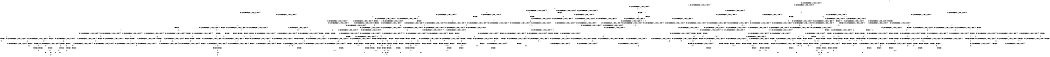 digraph BCG {
size = "7, 10.5";
center = TRUE;
node [shape = circle];
0 [peripheries = 2];
0 -> 1 [label = "EX !0 !ATOMIC_EXCH_BRANCH (1, +1, TRUE, +0, 3, TRUE) !{0}"];
0 -> 2 [label = "EX !2 !ATOMIC_EXCH_BRANCH (1, +0, TRUE, +0, 1, TRUE) !{0}"];
0 -> 3 [label = "EX !1 !ATOMIC_EXCH_BRANCH (1, +1, TRUE, +0, 2, TRUE) !{0}"];
0 -> 4 [label = "EX !0 !ATOMIC_EXCH_BRANCH (1, +1, TRUE, +0, 3, TRUE) !{0}"];
1 -> 5 [label = "EX !2 !ATOMIC_EXCH_BRANCH (1, +0, TRUE, +0, 1, FALSE) !{0}"];
1 -> 6 [label = "EX !1 !ATOMIC_EXCH_BRANCH (1, +1, TRUE, +0, 2, FALSE) !{0}"];
1 -> 7 [label = "TERMINATE !0"];
2 -> 2 [label = "EX !2 !ATOMIC_EXCH_BRANCH (1, +0, TRUE, +0, 1, TRUE) !{0}"];
2 -> 8 [label = "EX !0 !ATOMIC_EXCH_BRANCH (1, +1, TRUE, +0, 3, TRUE) !{0}"];
2 -> 9 [label = "EX !1 !ATOMIC_EXCH_BRANCH (1, +1, TRUE, +0, 2, TRUE) !{0}"];
2 -> 10 [label = "EX !0 !ATOMIC_EXCH_BRANCH (1, +1, TRUE, +0, 3, TRUE) !{0}"];
3 -> 11 [label = "EX !0 !ATOMIC_EXCH_BRANCH (1, +1, TRUE, +0, 3, FALSE) !{0}"];
3 -> 12 [label = "EX !2 !ATOMIC_EXCH_BRANCH (1, +0, TRUE, +0, 1, FALSE) !{0}"];
3 -> 13 [label = "TERMINATE !1"];
3 -> 14 [label = "EX !0 !ATOMIC_EXCH_BRANCH (1, +1, TRUE, +0, 3, FALSE) !{0}"];
4 -> 15 [label = "EX !2 !ATOMIC_EXCH_BRANCH (1, +0, TRUE, +0, 1, FALSE) !{0}"];
4 -> 16 [label = "EX !1 !ATOMIC_EXCH_BRANCH (1, +1, TRUE, +0, 2, FALSE) !{0}"];
4 -> 17 [label = "TERMINATE !0"];
5 -> 18 [label = "EX !1 !ATOMIC_EXCH_BRANCH (1, +1, TRUE, +0, 2, TRUE) !{0}"];
5 -> 19 [label = "TERMINATE !0"];
5 -> 20 [label = "TERMINATE !2"];
6 -> 21 [label = "EX !2 !ATOMIC_EXCH_BRANCH (1, +0, TRUE, +0, 1, FALSE) !{0}"];
6 -> 22 [label = "TERMINATE !0"];
6 -> 23 [label = "TERMINATE !1"];
7 -> 24 [label = "EX !2 !ATOMIC_EXCH_BRANCH (1, +0, TRUE, +0, 1, FALSE) !{1}"];
7 -> 25 [label = "EX !1 !ATOMIC_EXCH_BRANCH (1, +1, TRUE, +0, 2, FALSE) !{1}"];
7 -> 26 [label = "EX !1 !ATOMIC_EXCH_BRANCH (1, +1, TRUE, +0, 2, FALSE) !{1}"];
8 -> 5 [label = "EX !2 !ATOMIC_EXCH_BRANCH (1, +0, TRUE, +0, 1, FALSE) !{0}"];
8 -> 27 [label = "EX !1 !ATOMIC_EXCH_BRANCH (1, +1, TRUE, +0, 2, FALSE) !{0}"];
8 -> 28 [label = "TERMINATE !0"];
9 -> 12 [label = "EX !2 !ATOMIC_EXCH_BRANCH (1, +0, TRUE, +0, 1, FALSE) !{0}"];
9 -> 29 [label = "EX !0 !ATOMIC_EXCH_BRANCH (1, +1, TRUE, +0, 3, FALSE) !{0}"];
9 -> 30 [label = "TERMINATE !1"];
9 -> 31 [label = "EX !0 !ATOMIC_EXCH_BRANCH (1, +1, TRUE, +0, 3, FALSE) !{0}"];
10 -> 15 [label = "EX !2 !ATOMIC_EXCH_BRANCH (1, +0, TRUE, +0, 1, FALSE) !{0}"];
10 -> 32 [label = "EX !1 !ATOMIC_EXCH_BRANCH (1, +1, TRUE, +0, 2, FALSE) !{0}"];
10 -> 33 [label = "TERMINATE !0"];
11 -> 34 [label = "EX !0 !ATOMIC_EXCH_BRANCH (1, +0, TRUE, +1, 1, TRUE) !{0}"];
11 -> 35 [label = "EX !2 !ATOMIC_EXCH_BRANCH (1, +0, TRUE, +0, 1, FALSE) !{0}"];
11 -> 36 [label = "TERMINATE !1"];
11 -> 37 [label = "EX !0 !ATOMIC_EXCH_BRANCH (1, +0, TRUE, +1, 1, TRUE) !{0}"];
12 -> 18 [label = "EX !0 !ATOMIC_EXCH_BRANCH (1, +1, TRUE, +0, 3, TRUE) !{0}"];
12 -> 38 [label = "TERMINATE !2"];
12 -> 39 [label = "TERMINATE !1"];
12 -> 40 [label = "EX !0 !ATOMIC_EXCH_BRANCH (1, +1, TRUE, +0, 3, TRUE) !{0}"];
13 -> 41 [label = "EX !0 !ATOMIC_EXCH_BRANCH (1, +1, TRUE, +0, 3, FALSE) !{0}"];
13 -> 42 [label = "EX !2 !ATOMIC_EXCH_BRANCH (1, +0, TRUE, +0, 1, FALSE) !{0}"];
13 -> 43 [label = "EX !0 !ATOMIC_EXCH_BRANCH (1, +1, TRUE, +0, 3, FALSE) !{0}"];
14 -> 44 [label = "EX !2 !ATOMIC_EXCH_BRANCH (1, +0, TRUE, +0, 1, FALSE) !{0}"];
14 -> 45 [label = "TERMINATE !1"];
14 -> 37 [label = "EX !0 !ATOMIC_EXCH_BRANCH (1, +0, TRUE, +1, 1, TRUE) !{0}"];
15 -> 40 [label = "EX !1 !ATOMIC_EXCH_BRANCH (1, +1, TRUE, +0, 2, TRUE) !{0}"];
15 -> 46 [label = "TERMINATE !0"];
15 -> 47 [label = "TERMINATE !2"];
16 -> 48 [label = "EX !2 !ATOMIC_EXCH_BRANCH (1, +0, TRUE, +0, 1, FALSE) !{0}"];
16 -> 49 [label = "TERMINATE !0"];
16 -> 50 [label = "TERMINATE !1"];
17 -> 51 [label = "EX !2 !ATOMIC_EXCH_BRANCH (1, +0, TRUE, +0, 1, FALSE) !{1}"];
17 -> 52 [label = "EX !1 !ATOMIC_EXCH_BRANCH (1, +1, TRUE, +0, 2, FALSE) !{1}"];
18 -> 53 [label = "TERMINATE !0"];
18 -> 54 [label = "TERMINATE !2"];
18 -> 55 [label = "TERMINATE !1"];
19 -> 56 [label = "EX !1 !ATOMIC_EXCH_BRANCH (1, +1, TRUE, +0, 2, TRUE) !{1}"];
19 -> 57 [label = "TERMINATE !2"];
19 -> 58 [label = "EX !1 !ATOMIC_EXCH_BRANCH (1, +1, TRUE, +0, 2, TRUE) !{1}"];
20 -> 59 [label = "EX !1 !ATOMIC_EXCH_BRANCH (1, +1, TRUE, +0, 2, TRUE) !{0}"];
20 -> 60 [label = "TERMINATE !0"];
21 -> 61 [label = "TERMINATE !0"];
21 -> 62 [label = "TERMINATE !2"];
21 -> 63 [label = "TERMINATE !1"];
22 -> 64 [label = "EX !2 !ATOMIC_EXCH_BRANCH (1, +0, TRUE, +0, 1, FALSE) !{1}"];
22 -> 65 [label = "TERMINATE !1"];
23 -> 66 [label = "EX !2 !ATOMIC_EXCH_BRANCH (1, +0, TRUE, +0, 1, FALSE) !{0}"];
23 -> 67 [label = "TERMINATE !0"];
24 -> 56 [label = "EX !1 !ATOMIC_EXCH_BRANCH (1, +1, TRUE, +0, 2, TRUE) !{1}"];
24 -> 57 [label = "TERMINATE !2"];
24 -> 58 [label = "EX !1 !ATOMIC_EXCH_BRANCH (1, +1, TRUE, +0, 2, TRUE) !{1}"];
25 -> 64 [label = "EX !2 !ATOMIC_EXCH_BRANCH (1, +0, TRUE, +0, 1, FALSE) !{1}"];
25 -> 65 [label = "TERMINATE !1"];
26 -> 68 [label = "EX !2 !ATOMIC_EXCH_BRANCH (1, +0, TRUE, +0, 1, FALSE) !{1}"];
26 -> 69 [label = "TERMINATE !1"];
27 -> 21 [label = "EX !2 !ATOMIC_EXCH_BRANCH (1, +0, TRUE, +0, 1, FALSE) !{0}"];
27 -> 70 [label = "TERMINATE !0"];
27 -> 71 [label = "TERMINATE !1"];
28 -> 24 [label = "EX !2 !ATOMIC_EXCH_BRANCH (1, +0, TRUE, +0, 1, FALSE) !{1}"];
28 -> 72 [label = "EX !1 !ATOMIC_EXCH_BRANCH (1, +1, TRUE, +0, 2, FALSE) !{1}"];
28 -> 73 [label = "EX !1 !ATOMIC_EXCH_BRANCH (1, +1, TRUE, +0, 2, FALSE) !{1}"];
29 -> 74 [label = "EX !0 !ATOMIC_EXCH_BRANCH (1, +0, TRUE, +1, 1, TRUE) !{0}"];
29 -> 35 [label = "EX !2 !ATOMIC_EXCH_BRANCH (1, +0, TRUE, +0, 1, FALSE) !{0}"];
29 -> 75 [label = "TERMINATE !1"];
29 -> 76 [label = "EX !0 !ATOMIC_EXCH_BRANCH (1, +0, TRUE, +1, 1, TRUE) !{0}"];
30 -> 42 [label = "EX !2 !ATOMIC_EXCH_BRANCH (1, +0, TRUE, +0, 1, FALSE) !{0}"];
30 -> 77 [label = "EX !0 !ATOMIC_EXCH_BRANCH (1, +1, TRUE, +0, 3, FALSE) !{0}"];
30 -> 78 [label = "EX !0 !ATOMIC_EXCH_BRANCH (1, +1, TRUE, +0, 3, FALSE) !{0}"];
31 -> 44 [label = "EX !2 !ATOMIC_EXCH_BRANCH (1, +0, TRUE, +0, 1, FALSE) !{0}"];
31 -> 79 [label = "TERMINATE !1"];
31 -> 76 [label = "EX !0 !ATOMIC_EXCH_BRANCH (1, +0, TRUE, +1, 1, TRUE) !{0}"];
32 -> 48 [label = "EX !2 !ATOMIC_EXCH_BRANCH (1, +0, TRUE, +0, 1, FALSE) !{0}"];
32 -> 80 [label = "TERMINATE !0"];
32 -> 81 [label = "TERMINATE !1"];
33 -> 51 [label = "EX !2 !ATOMIC_EXCH_BRANCH (1, +0, TRUE, +0, 1, FALSE) !{1}"];
33 -> 82 [label = "EX !1 !ATOMIC_EXCH_BRANCH (1, +1, TRUE, +0, 2, FALSE) !{1}"];
34 -> 83 [label = "EX !0 !ATOMIC_EXCH_BRANCH (1, +1, TRUE, +0, 3, TRUE) !{0}"];
34 -> 84 [label = "EX !2 !ATOMIC_EXCH_BRANCH (1, +0, TRUE, +0, 1, TRUE) !{0}"];
34 -> 85 [label = "TERMINATE !1"];
34 -> 86 [label = "EX !0 !ATOMIC_EXCH_BRANCH (1, +1, TRUE, +0, 3, TRUE) !{0}"];
35 -> 87 [label = "EX !0 !ATOMIC_EXCH_BRANCH (1, +0, TRUE, +1, 1, FALSE) !{0}"];
35 -> 88 [label = "TERMINATE !2"];
35 -> 89 [label = "TERMINATE !1"];
35 -> 90 [label = "EX !0 !ATOMIC_EXCH_BRANCH (1, +0, TRUE, +1, 1, FALSE) !{0}"];
36 -> 91 [label = "EX !0 !ATOMIC_EXCH_BRANCH (1, +0, TRUE, +1, 1, TRUE) !{0}"];
36 -> 92 [label = "EX !2 !ATOMIC_EXCH_BRANCH (1, +0, TRUE, +0, 1, FALSE) !{0}"];
36 -> 93 [label = "EX !0 !ATOMIC_EXCH_BRANCH (1, +0, TRUE, +1, 1, TRUE) !{0}"];
37 -> 94 [label = "EX !2 !ATOMIC_EXCH_BRANCH (1, +0, TRUE, +0, 1, TRUE) !{0}"];
37 -> 95 [label = "TERMINATE !1"];
37 -> 86 [label = "EX !0 !ATOMIC_EXCH_BRANCH (1, +1, TRUE, +0, 3, TRUE) !{0}"];
38 -> 59 [label = "EX !0 !ATOMIC_EXCH_BRANCH (1, +1, TRUE, +0, 3, TRUE) !{0}"];
38 -> 96 [label = "TERMINATE !1"];
38 -> 97 [label = "EX !0 !ATOMIC_EXCH_BRANCH (1, +1, TRUE, +0, 3, TRUE) !{0}"];
39 -> 98 [label = "EX !0 !ATOMIC_EXCH_BRANCH (1, +1, TRUE, +0, 3, TRUE) !{0}"];
39 -> 96 [label = "TERMINATE !2"];
39 -> 99 [label = "EX !0 !ATOMIC_EXCH_BRANCH (1, +1, TRUE, +0, 3, TRUE) !{0}"];
40 -> 100 [label = "TERMINATE !0"];
40 -> 101 [label = "TERMINATE !2"];
40 -> 102 [label = "TERMINATE !1"];
41 -> 91 [label = "EX !0 !ATOMIC_EXCH_BRANCH (1, +0, TRUE, +1, 1, TRUE) !{0}"];
41 -> 92 [label = "EX !2 !ATOMIC_EXCH_BRANCH (1, +0, TRUE, +0, 1, FALSE) !{0}"];
41 -> 93 [label = "EX !0 !ATOMIC_EXCH_BRANCH (1, +0, TRUE, +1, 1, TRUE) !{0}"];
42 -> 98 [label = "EX !0 !ATOMIC_EXCH_BRANCH (1, +1, TRUE, +0, 3, TRUE) !{0}"];
42 -> 96 [label = "TERMINATE !2"];
42 -> 99 [label = "EX !0 !ATOMIC_EXCH_BRANCH (1, +1, TRUE, +0, 3, TRUE) !{0}"];
43 -> 103 [label = "EX !2 !ATOMIC_EXCH_BRANCH (1, +0, TRUE, +0, 1, FALSE) !{0}"];
43 -> 93 [label = "EX !0 !ATOMIC_EXCH_BRANCH (1, +0, TRUE, +1, 1, TRUE) !{0}"];
44 -> 104 [label = "TERMINATE !2"];
44 -> 105 [label = "TERMINATE !1"];
44 -> 90 [label = "EX !0 !ATOMIC_EXCH_BRANCH (1, +0, TRUE, +1, 1, FALSE) !{0}"];
45 -> 103 [label = "EX !2 !ATOMIC_EXCH_BRANCH (1, +0, TRUE, +0, 1, FALSE) !{0}"];
45 -> 93 [label = "EX !0 !ATOMIC_EXCH_BRANCH (1, +0, TRUE, +1, 1, TRUE) !{0}"];
46 -> 106 [label = "EX !1 !ATOMIC_EXCH_BRANCH (1, +1, TRUE, +0, 2, TRUE) !{1}"];
46 -> 107 [label = "TERMINATE !2"];
47 -> 97 [label = "EX !1 !ATOMIC_EXCH_BRANCH (1, +1, TRUE, +0, 2, TRUE) !{0}"];
47 -> 108 [label = "TERMINATE !0"];
48 -> 109 [label = "TERMINATE !0"];
48 -> 110 [label = "TERMINATE !2"];
48 -> 111 [label = "TERMINATE !1"];
49 -> 112 [label = "EX !2 !ATOMIC_EXCH_BRANCH (1, +0, TRUE, +0, 1, FALSE) !{1}"];
49 -> 113 [label = "TERMINATE !1"];
50 -> 114 [label = "EX !2 !ATOMIC_EXCH_BRANCH (1, +0, TRUE, +0, 1, FALSE) !{0}"];
50 -> 115 [label = "TERMINATE !0"];
51 -> 106 [label = "EX !1 !ATOMIC_EXCH_BRANCH (1, +1, TRUE, +0, 2, TRUE) !{1}"];
51 -> 107 [label = "TERMINATE !2"];
52 -> 112 [label = "EX !2 !ATOMIC_EXCH_BRANCH (1, +0, TRUE, +0, 1, FALSE) !{1}"];
52 -> 113 [label = "TERMINATE !1"];
53 -> 116 [label = "TERMINATE !2"];
53 -> 117 [label = "TERMINATE !1"];
54 -> 118 [label = "TERMINATE !0"];
54 -> 119 [label = "TERMINATE !1"];
55 -> 120 [label = "TERMINATE !0"];
55 -> 119 [label = "TERMINATE !2"];
56 -> 116 [label = "TERMINATE !2"];
56 -> 117 [label = "TERMINATE !1"];
57 -> 121 [label = "EX !1 !ATOMIC_EXCH_BRANCH (1, +1, TRUE, +0, 2, TRUE) !{1}"];
57 -> 122 [label = "EX !1 !ATOMIC_EXCH_BRANCH (1, +1, TRUE, +0, 2, TRUE) !{1}"];
58 -> 123 [label = "TERMINATE !2"];
58 -> 124 [label = "TERMINATE !1"];
59 -> 118 [label = "TERMINATE !0"];
59 -> 119 [label = "TERMINATE !1"];
60 -> 121 [label = "EX !1 !ATOMIC_EXCH_BRANCH (1, +1, TRUE, +0, 2, TRUE) !{1}"];
60 -> 122 [label = "EX !1 !ATOMIC_EXCH_BRANCH (1, +1, TRUE, +0, 2, TRUE) !{1}"];
61 -> 125 [label = "TERMINATE !2"];
61 -> 126 [label = "TERMINATE !1"];
62 -> 127 [label = "TERMINATE !0"];
62 -> 128 [label = "TERMINATE !1"];
63 -> 129 [label = "TERMINATE !0"];
63 -> 128 [label = "TERMINATE !2"];
64 -> 125 [label = "TERMINATE !2"];
64 -> 126 [label = "TERMINATE !1"];
65 -> 130 [label = "EX !2 !ATOMIC_EXCH_BRANCH (1, +0, TRUE, +0, 1, FALSE) !{2}"];
65 -> 131 [label = "EX !2 !ATOMIC_EXCH_BRANCH (1, +0, TRUE, +0, 1, FALSE) !{2}"];
66 -> 129 [label = "TERMINATE !0"];
66 -> 128 [label = "TERMINATE !2"];
67 -> 130 [label = "EX !2 !ATOMIC_EXCH_BRANCH (1, +0, TRUE, +0, 1, FALSE) !{2}"];
67 -> 131 [label = "EX !2 !ATOMIC_EXCH_BRANCH (1, +0, TRUE, +0, 1, FALSE) !{2}"];
68 -> 132 [label = "TERMINATE !2"];
68 -> 133 [label = "TERMINATE !1"];
69 -> 134 [label = "EX !2 !ATOMIC_EXCH_BRANCH (1, +0, TRUE, +0, 1, FALSE) !{2}"];
70 -> 64 [label = "EX !2 !ATOMIC_EXCH_BRANCH (1, +0, TRUE, +0, 1, FALSE) !{1}"];
70 -> 135 [label = "TERMINATE !1"];
71 -> 66 [label = "EX !2 !ATOMIC_EXCH_BRANCH (1, +0, TRUE, +0, 1, FALSE) !{0}"];
71 -> 136 [label = "TERMINATE !0"];
72 -> 64 [label = "EX !2 !ATOMIC_EXCH_BRANCH (1, +0, TRUE, +0, 1, FALSE) !{1}"];
72 -> 135 [label = "TERMINATE !1"];
73 -> 68 [label = "EX !2 !ATOMIC_EXCH_BRANCH (1, +0, TRUE, +0, 1, FALSE) !{1}"];
73 -> 137 [label = "TERMINATE !1"];
74 -> 138 [label = "EX !0 !ATOMIC_EXCH_BRANCH (1, +1, TRUE, +0, 3, TRUE) !{0}"];
74 -> 84 [label = "EX !2 !ATOMIC_EXCH_BRANCH (1, +0, TRUE, +0, 1, TRUE) !{0}"];
74 -> 139 [label = "TERMINATE !1"];
74 -> 140 [label = "EX !0 !ATOMIC_EXCH_BRANCH (1, +1, TRUE, +0, 3, TRUE) !{0}"];
75 -> 141 [label = "EX !0 !ATOMIC_EXCH_BRANCH (1, +0, TRUE, +1, 1, TRUE) !{0}"];
75 -> 92 [label = "EX !2 !ATOMIC_EXCH_BRANCH (1, +0, TRUE, +0, 1, FALSE) !{0}"];
75 -> 142 [label = "EX !0 !ATOMIC_EXCH_BRANCH (1, +0, TRUE, +1, 1, TRUE) !{0}"];
76 -> 94 [label = "EX !2 !ATOMIC_EXCH_BRANCH (1, +0, TRUE, +0, 1, TRUE) !{0}"];
76 -> 143 [label = "TERMINATE !1"];
76 -> 140 [label = "EX !0 !ATOMIC_EXCH_BRANCH (1, +1, TRUE, +0, 3, TRUE) !{0}"];
77 -> 141 [label = "EX !0 !ATOMIC_EXCH_BRANCH (1, +0, TRUE, +1, 1, TRUE) !{0}"];
77 -> 92 [label = "EX !2 !ATOMIC_EXCH_BRANCH (1, +0, TRUE, +0, 1, FALSE) !{0}"];
77 -> 142 [label = "EX !0 !ATOMIC_EXCH_BRANCH (1, +0, TRUE, +1, 1, TRUE) !{0}"];
78 -> 103 [label = "EX !2 !ATOMIC_EXCH_BRANCH (1, +0, TRUE, +0, 1, FALSE) !{0}"];
78 -> 142 [label = "EX !0 !ATOMIC_EXCH_BRANCH (1, +0, TRUE, +1, 1, TRUE) !{0}"];
79 -> 103 [label = "EX !2 !ATOMIC_EXCH_BRANCH (1, +0, TRUE, +0, 1, FALSE) !{0}"];
79 -> 142 [label = "EX !0 !ATOMIC_EXCH_BRANCH (1, +0, TRUE, +1, 1, TRUE) !{0}"];
80 -> 112 [label = "EX !2 !ATOMIC_EXCH_BRANCH (1, +0, TRUE, +0, 1, FALSE) !{1}"];
80 -> 144 [label = "TERMINATE !1"];
81 -> 114 [label = "EX !2 !ATOMIC_EXCH_BRANCH (1, +0, TRUE, +0, 1, FALSE) !{0}"];
81 -> 145 [label = "TERMINATE !0"];
82 -> 112 [label = "EX !2 !ATOMIC_EXCH_BRANCH (1, +0, TRUE, +0, 1, FALSE) !{1}"];
82 -> 144 [label = "TERMINATE !1"];
83 -> 21 [label = "EX !2 !ATOMIC_EXCH_BRANCH (1, +0, TRUE, +0, 1, FALSE) !{0}"];
83 -> 22 [label = "TERMINATE !0"];
83 -> 23 [label = "TERMINATE !1"];
84 -> 138 [label = "EX !0 !ATOMIC_EXCH_BRANCH (1, +1, TRUE, +0, 3, TRUE) !{0}"];
84 -> 84 [label = "EX !2 !ATOMIC_EXCH_BRANCH (1, +0, TRUE, +0, 1, TRUE) !{0}"];
84 -> 139 [label = "TERMINATE !1"];
84 -> 140 [label = "EX !0 !ATOMIC_EXCH_BRANCH (1, +1, TRUE, +0, 3, TRUE) !{0}"];
85 -> 146 [label = "EX !0 !ATOMIC_EXCH_BRANCH (1, +1, TRUE, +0, 3, TRUE) !{0}"];
85 -> 147 [label = "EX !2 !ATOMIC_EXCH_BRANCH (1, +0, TRUE, +0, 1, TRUE) !{0}"];
85 -> 148 [label = "EX !0 !ATOMIC_EXCH_BRANCH (1, +1, TRUE, +0, 3, TRUE) !{0}"];
86 -> 48 [label = "EX !2 !ATOMIC_EXCH_BRANCH (1, +0, TRUE, +0, 1, FALSE) !{0}"];
86 -> 49 [label = "TERMINATE !0"];
86 -> 50 [label = "TERMINATE !1"];
87 -> 61 [label = "TERMINATE !0"];
87 -> 62 [label = "TERMINATE !2"];
87 -> 63 [label = "TERMINATE !1"];
88 -> 149 [label = "EX !0 !ATOMIC_EXCH_BRANCH (1, +0, TRUE, +1, 1, FALSE) !{0}"];
88 -> 150 [label = "TERMINATE !1"];
88 -> 151 [label = "EX !0 !ATOMIC_EXCH_BRANCH (1, +0, TRUE, +1, 1, FALSE) !{0}"];
89 -> 152 [label = "EX !0 !ATOMIC_EXCH_BRANCH (1, +0, TRUE, +1, 1, FALSE) !{0}"];
89 -> 150 [label = "TERMINATE !2"];
89 -> 153 [label = "EX !0 !ATOMIC_EXCH_BRANCH (1, +0, TRUE, +1, 1, FALSE) !{0}"];
90 -> 109 [label = "TERMINATE !0"];
90 -> 110 [label = "TERMINATE !2"];
90 -> 111 [label = "TERMINATE !1"];
91 -> 146 [label = "EX !0 !ATOMIC_EXCH_BRANCH (1, +1, TRUE, +0, 3, TRUE) !{0}"];
91 -> 147 [label = "EX !2 !ATOMIC_EXCH_BRANCH (1, +0, TRUE, +0, 1, TRUE) !{0}"];
91 -> 148 [label = "EX !0 !ATOMIC_EXCH_BRANCH (1, +1, TRUE, +0, 3, TRUE) !{0}"];
92 -> 152 [label = "EX !0 !ATOMIC_EXCH_BRANCH (1, +0, TRUE, +1, 1, FALSE) !{0}"];
92 -> 150 [label = "TERMINATE !2"];
92 -> 153 [label = "EX !0 !ATOMIC_EXCH_BRANCH (1, +0, TRUE, +1, 1, FALSE) !{0}"];
93 -> 154 [label = "EX !2 !ATOMIC_EXCH_BRANCH (1, +0, TRUE, +0, 1, TRUE) !{0}"];
93 -> 148 [label = "EX !0 !ATOMIC_EXCH_BRANCH (1, +1, TRUE, +0, 3, TRUE) !{0}"];
94 -> 94 [label = "EX !2 !ATOMIC_EXCH_BRANCH (1, +0, TRUE, +0, 1, TRUE) !{0}"];
94 -> 143 [label = "TERMINATE !1"];
94 -> 140 [label = "EX !0 !ATOMIC_EXCH_BRANCH (1, +1, TRUE, +0, 3, TRUE) !{0}"];
95 -> 154 [label = "EX !2 !ATOMIC_EXCH_BRANCH (1, +0, TRUE, +0, 1, TRUE) !{0}"];
95 -> 148 [label = "EX !0 !ATOMIC_EXCH_BRANCH (1, +1, TRUE, +0, 3, TRUE) !{0}"];
96 -> 155 [label = "EX !0 !ATOMIC_EXCH_BRANCH (1, +1, TRUE, +0, 3, TRUE) !{0}"];
96 -> 156 [label = "EX !0 !ATOMIC_EXCH_BRANCH (1, +1, TRUE, +0, 3, TRUE) !{0}"];
97 -> 157 [label = "TERMINATE !0"];
97 -> 158 [label = "TERMINATE !1"];
98 -> 120 [label = "TERMINATE !0"];
98 -> 119 [label = "TERMINATE !2"];
99 -> 159 [label = "TERMINATE !0"];
99 -> 158 [label = "TERMINATE !2"];
100 -> 160 [label = "TERMINATE !2"];
100 -> 161 [label = "TERMINATE !1"];
101 -> 157 [label = "TERMINATE !0"];
101 -> 158 [label = "TERMINATE !1"];
102 -> 159 [label = "TERMINATE !0"];
102 -> 158 [label = "TERMINATE !2"];
103 -> 162 [label = "TERMINATE !2"];
103 -> 153 [label = "EX !0 !ATOMIC_EXCH_BRANCH (1, +0, TRUE, +1, 1, FALSE) !{0}"];
104 -> 162 [label = "TERMINATE !1"];
104 -> 151 [label = "EX !0 !ATOMIC_EXCH_BRANCH (1, +0, TRUE, +1, 1, FALSE) !{0}"];
105 -> 162 [label = "TERMINATE !2"];
105 -> 153 [label = "EX !0 !ATOMIC_EXCH_BRANCH (1, +0, TRUE, +1, 1, FALSE) !{0}"];
106 -> 160 [label = "TERMINATE !2"];
106 -> 161 [label = "TERMINATE !1"];
107 -> 163 [label = "EX !1 !ATOMIC_EXCH_BRANCH (1, +1, TRUE, +0, 2, TRUE) !{1}"];
108 -> 163 [label = "EX !1 !ATOMIC_EXCH_BRANCH (1, +1, TRUE, +0, 2, TRUE) !{1}"];
109 -> 164 [label = "TERMINATE !2"];
109 -> 165 [label = "TERMINATE !1"];
110 -> 166 [label = "TERMINATE !0"];
110 -> 167 [label = "TERMINATE !1"];
111 -> 168 [label = "TERMINATE !0"];
111 -> 167 [label = "TERMINATE !2"];
112 -> 164 [label = "TERMINATE !2"];
112 -> 165 [label = "TERMINATE !1"];
113 -> 169 [label = "EX !2 !ATOMIC_EXCH_BRANCH (1, +0, TRUE, +0, 1, FALSE) !{2}"];
114 -> 168 [label = "TERMINATE !0"];
114 -> 167 [label = "TERMINATE !2"];
115 -> 169 [label = "EX !2 !ATOMIC_EXCH_BRANCH (1, +0, TRUE, +0, 1, FALSE) !{2}"];
116 -> 170 [label = "TERMINATE !1"];
117 -> 171 [label = "TERMINATE !2"];
118 -> 170 [label = "TERMINATE !1"];
119 -> 172 [label = "TERMINATE !0"];
120 -> 171 [label = "TERMINATE !2"];
121 -> 170 [label = "TERMINATE !1"];
122 -> 173 [label = "TERMINATE !1"];
123 -> 173 [label = "TERMINATE !1"];
124 -> 174 [label = "TERMINATE !2"];
125 -> 175 [label = "TERMINATE !1"];
126 -> 176 [label = "TERMINATE !2"];
127 -> 175 [label = "TERMINATE !1"];
128 -> 177 [label = "TERMINATE !0"];
129 -> 176 [label = "TERMINATE !2"];
130 -> 176 [label = "TERMINATE !2"];
131 -> 178 [label = "TERMINATE !2"];
132 -> 179 [label = "TERMINATE !1"];
133 -> 180 [label = "TERMINATE !2"];
134 -> 180 [label = "TERMINATE !2"];
135 -> 130 [label = "EX !2 !ATOMIC_EXCH_BRANCH (1, +0, TRUE, +0, 1, FALSE) !{2}"];
135 -> 131 [label = "EX !2 !ATOMIC_EXCH_BRANCH (1, +0, TRUE, +0, 1, FALSE) !{2}"];
136 -> 130 [label = "EX !2 !ATOMIC_EXCH_BRANCH (1, +0, TRUE, +0, 1, FALSE) !{2}"];
136 -> 131 [label = "EX !2 !ATOMIC_EXCH_BRANCH (1, +0, TRUE, +0, 1, FALSE) !{2}"];
137 -> 134 [label = "EX !2 !ATOMIC_EXCH_BRANCH (1, +0, TRUE, +0, 1, FALSE) !{2}"];
138 -> 21 [label = "EX !2 !ATOMIC_EXCH_BRANCH (1, +0, TRUE, +0, 1, FALSE) !{0}"];
138 -> 70 [label = "TERMINATE !0"];
138 -> 71 [label = "TERMINATE !1"];
139 -> 181 [label = "EX !0 !ATOMIC_EXCH_BRANCH (1, +1, TRUE, +0, 3, TRUE) !{0}"];
139 -> 147 [label = "EX !2 !ATOMIC_EXCH_BRANCH (1, +0, TRUE, +0, 1, TRUE) !{0}"];
139 -> 182 [label = "EX !0 !ATOMIC_EXCH_BRANCH (1, +1, TRUE, +0, 3, TRUE) !{0}"];
140 -> 48 [label = "EX !2 !ATOMIC_EXCH_BRANCH (1, +0, TRUE, +0, 1, FALSE) !{0}"];
140 -> 80 [label = "TERMINATE !0"];
140 -> 81 [label = "TERMINATE !1"];
141 -> 181 [label = "EX !0 !ATOMIC_EXCH_BRANCH (1, +1, TRUE, +0, 3, TRUE) !{0}"];
141 -> 147 [label = "EX !2 !ATOMIC_EXCH_BRANCH (1, +0, TRUE, +0, 1, TRUE) !{0}"];
141 -> 182 [label = "EX !0 !ATOMIC_EXCH_BRANCH (1, +1, TRUE, +0, 3, TRUE) !{0}"];
142 -> 154 [label = "EX !2 !ATOMIC_EXCH_BRANCH (1, +0, TRUE, +0, 1, TRUE) !{0}"];
142 -> 182 [label = "EX !0 !ATOMIC_EXCH_BRANCH (1, +1, TRUE, +0, 3, TRUE) !{0}"];
143 -> 154 [label = "EX !2 !ATOMIC_EXCH_BRANCH (1, +0, TRUE, +0, 1, TRUE) !{0}"];
143 -> 182 [label = "EX !0 !ATOMIC_EXCH_BRANCH (1, +1, TRUE, +0, 3, TRUE) !{0}"];
144 -> 169 [label = "EX !2 !ATOMIC_EXCH_BRANCH (1, +0, TRUE, +0, 1, FALSE) !{2}"];
145 -> 169 [label = "EX !2 !ATOMIC_EXCH_BRANCH (1, +0, TRUE, +0, 1, FALSE) !{2}"];
146 -> 66 [label = "EX !2 !ATOMIC_EXCH_BRANCH (1, +0, TRUE, +0, 1, FALSE) !{0}"];
146 -> 67 [label = "TERMINATE !0"];
147 -> 181 [label = "EX !0 !ATOMIC_EXCH_BRANCH (1, +1, TRUE, +0, 3, TRUE) !{0}"];
147 -> 147 [label = "EX !2 !ATOMIC_EXCH_BRANCH (1, +0, TRUE, +0, 1, TRUE) !{0}"];
147 -> 182 [label = "EX !0 !ATOMIC_EXCH_BRANCH (1, +1, TRUE, +0, 3, TRUE) !{0}"];
148 -> 114 [label = "EX !2 !ATOMIC_EXCH_BRANCH (1, +0, TRUE, +0, 1, FALSE) !{0}"];
148 -> 115 [label = "TERMINATE !0"];
149 -> 127 [label = "TERMINATE !0"];
149 -> 128 [label = "TERMINATE !1"];
150 -> 183 [label = "EX !0 !ATOMIC_EXCH_BRANCH (1, +0, TRUE, +1, 1, FALSE) !{0}"];
150 -> 184 [label = "EX !0 !ATOMIC_EXCH_BRANCH (1, +0, TRUE, +1, 1, FALSE) !{0}"];
151 -> 166 [label = "TERMINATE !0"];
151 -> 167 [label = "TERMINATE !1"];
152 -> 129 [label = "TERMINATE !0"];
152 -> 128 [label = "TERMINATE !2"];
153 -> 168 [label = "TERMINATE !0"];
153 -> 167 [label = "TERMINATE !2"];
154 -> 154 [label = "EX !2 !ATOMIC_EXCH_BRANCH (1, +0, TRUE, +0, 1, TRUE) !{0}"];
154 -> 182 [label = "EX !0 !ATOMIC_EXCH_BRANCH (1, +1, TRUE, +0, 3, TRUE) !{0}"];
155 -> 172 [label = "TERMINATE !0"];
156 -> 185 [label = "TERMINATE !0"];
157 -> 186 [label = "TERMINATE !1"];
158 -> 185 [label = "TERMINATE !0"];
159 -> 187 [label = "TERMINATE !2"];
160 -> 186 [label = "TERMINATE !1"];
161 -> 187 [label = "TERMINATE !2"];
162 -> 184 [label = "EX !0 !ATOMIC_EXCH_BRANCH (1, +0, TRUE, +1, 1, FALSE) !{0}"];
163 -> 186 [label = "TERMINATE !1"];
164 -> 188 [label = "TERMINATE !1"];
165 -> 189 [label = "TERMINATE !2"];
166 -> 188 [label = "TERMINATE !1"];
167 -> 190 [label = "TERMINATE !0"];
168 -> 189 [label = "TERMINATE !2"];
169 -> 189 [label = "TERMINATE !2"];
170 -> 191 [label = "exit"];
171 -> 191 [label = "exit"];
172 -> 191 [label = "exit"];
173 -> 192 [label = "exit"];
174 -> 192 [label = "exit"];
175 -> 191 [label = "exit"];
176 -> 191 [label = "exit"];
177 -> 191 [label = "exit"];
178 -> 193 [label = "exit"];
179 -> 192 [label = "exit"];
180 -> 192 [label = "exit"];
181 -> 66 [label = "EX !2 !ATOMIC_EXCH_BRANCH (1, +0, TRUE, +0, 1, FALSE) !{0}"];
181 -> 136 [label = "TERMINATE !0"];
182 -> 114 [label = "EX !2 !ATOMIC_EXCH_BRANCH (1, +0, TRUE, +0, 1, FALSE) !{0}"];
182 -> 145 [label = "TERMINATE !0"];
183 -> 177 [label = "TERMINATE !0"];
184 -> 190 [label = "TERMINATE !0"];
185 -> 194 [label = "exit"];
186 -> 194 [label = "exit"];
187 -> 194 [label = "exit"];
188 -> 194 [label = "exit"];
189 -> 194 [label = "exit"];
190 -> 194 [label = "exit"];
}
